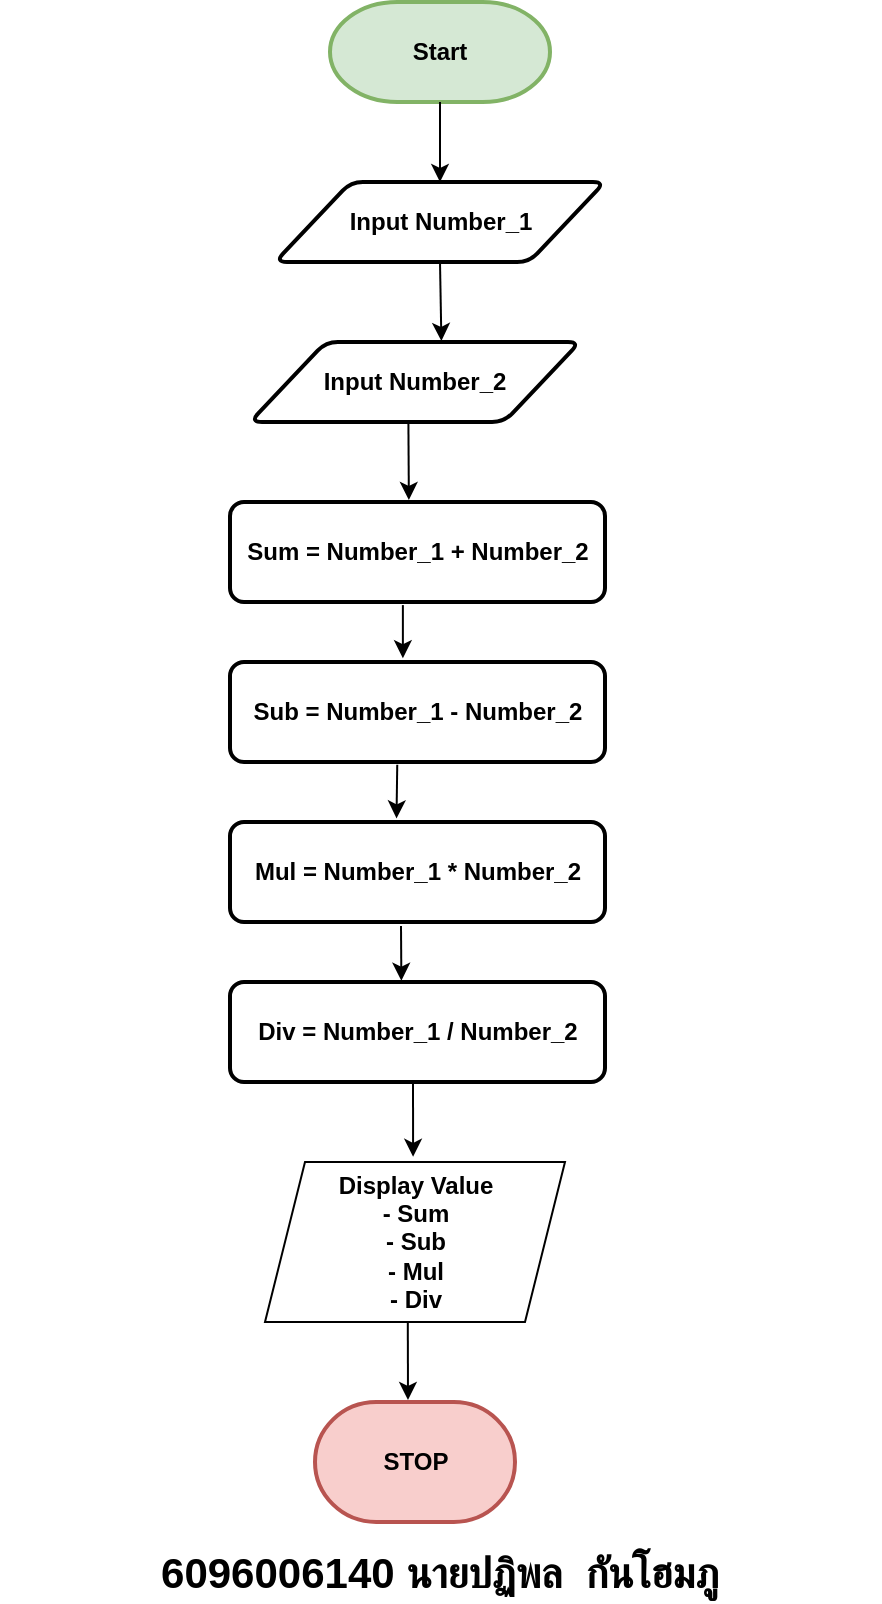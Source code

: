 <mxfile version="22.1.7" type="github">
  <diagram name="Page-1" id="nw29hAhJe0gsJ7tNHZK8">
    <mxGraphModel dx="635" dy="402" grid="1" gridSize="10" guides="1" tooltips="1" connect="1" arrows="1" fold="1" page="1" pageScale="1" pageWidth="850" pageHeight="1100" math="0" shadow="0">
      <root>
        <mxCell id="0" />
        <mxCell id="1" parent="0" />
        <mxCell id="8BVpdNehEAl6KAuz26KA-6" value="Start" style="strokeWidth=2;html=1;shape=mxgraph.flowchart.terminator;whiteSpace=wrap;fontStyle=1;fillColor=#d5e8d4;strokeColor=#82b366;" vertex="1" parent="1">
          <mxGeometry x="330" y="90" width="110" height="50" as="geometry" />
        </mxCell>
        <mxCell id="8BVpdNehEAl6KAuz26KA-7" value="Input Number_1" style="shape=parallelogram;html=1;strokeWidth=2;perimeter=parallelogramPerimeter;whiteSpace=wrap;rounded=1;arcSize=12;size=0.23;fontStyle=1" vertex="1" parent="1">
          <mxGeometry x="302.5" y="180" width="165" height="40" as="geometry" />
        </mxCell>
        <mxCell id="8BVpdNehEAl6KAuz26KA-8" value="Input Number_2" style="shape=parallelogram;html=1;strokeWidth=2;perimeter=parallelogramPerimeter;whiteSpace=wrap;rounded=1;arcSize=12;size=0.23;fontStyle=1" vertex="1" parent="1">
          <mxGeometry x="290" y="260" width="165" height="40" as="geometry" />
        </mxCell>
        <mxCell id="8BVpdNehEAl6KAuz26KA-9" value="Sum = Number_1 + Number_2" style="rounded=1;whiteSpace=wrap;html=1;absoluteArcSize=1;arcSize=14;strokeWidth=2;fontStyle=1" vertex="1" parent="1">
          <mxGeometry x="280" y="340" width="187.5" height="50" as="geometry" />
        </mxCell>
        <mxCell id="8BVpdNehEAl6KAuz26KA-10" value="Sub = Number_1 - Number_2" style="rounded=1;whiteSpace=wrap;html=1;absoluteArcSize=1;arcSize=14;strokeWidth=2;fontStyle=1" vertex="1" parent="1">
          <mxGeometry x="280" y="420" width="187.5" height="50" as="geometry" />
        </mxCell>
        <mxCell id="8BVpdNehEAl6KAuz26KA-11" value="Mul = Number_1 * Number_2" style="rounded=1;whiteSpace=wrap;html=1;absoluteArcSize=1;arcSize=14;strokeWidth=2;fontStyle=1" vertex="1" parent="1">
          <mxGeometry x="280" y="500" width="187.5" height="50" as="geometry" />
        </mxCell>
        <mxCell id="8BVpdNehEAl6KAuz26KA-12" value="Div = Number_1 / Number_2" style="rounded=1;whiteSpace=wrap;html=1;absoluteArcSize=1;arcSize=14;strokeWidth=2;fontStyle=1" vertex="1" parent="1">
          <mxGeometry x="280" y="580" width="187.5" height="50" as="geometry" />
        </mxCell>
        <mxCell id="8BVpdNehEAl6KAuz26KA-14" value="STOP" style="strokeWidth=2;html=1;shape=mxgraph.flowchart.terminator;whiteSpace=wrap;fontStyle=1;fillColor=#f8cecc;strokeColor=#b85450;" vertex="1" parent="1">
          <mxGeometry x="322.5" y="790" width="100" height="60" as="geometry" />
        </mxCell>
        <mxCell id="8BVpdNehEAl6KAuz26KA-15" value="" style="endArrow=classic;html=1;rounded=0;exitX=0.5;exitY=1;exitDx=0;exitDy=0;exitPerimeter=0;entryX=0.5;entryY=0;entryDx=0;entryDy=0;" edge="1" parent="1" source="8BVpdNehEAl6KAuz26KA-6" target="8BVpdNehEAl6KAuz26KA-7">
          <mxGeometry width="50" height="50" relative="1" as="geometry">
            <mxPoint x="380" y="290" as="sourcePoint" />
            <mxPoint x="430" y="240" as="targetPoint" />
          </mxGeometry>
        </mxCell>
        <mxCell id="8BVpdNehEAl6KAuz26KA-16" value="" style="endArrow=classic;html=1;rounded=0;exitX=0.5;exitY=1;exitDx=0;exitDy=0;entryX=0.58;entryY=-0.013;entryDx=0;entryDy=0;entryPerimeter=0;" edge="1" parent="1" source="8BVpdNehEAl6KAuz26KA-7" target="8BVpdNehEAl6KAuz26KA-8">
          <mxGeometry width="50" height="50" relative="1" as="geometry">
            <mxPoint x="580" y="120" as="sourcePoint" />
            <mxPoint x="580" y="160" as="targetPoint" />
            <Array as="points" />
          </mxGeometry>
        </mxCell>
        <mxCell id="8BVpdNehEAl6KAuz26KA-17" value="" style="endArrow=classic;html=1;rounded=0;entryX=0.477;entryY=-0.08;entryDx=0;entryDy=0;entryPerimeter=0;exitX=0.48;exitY=1.018;exitDx=0;exitDy=0;exitPerimeter=0;" edge="1" parent="1" source="8BVpdNehEAl6KAuz26KA-8">
          <mxGeometry width="50" height="50" relative="1" as="geometry">
            <mxPoint x="367" y="301" as="sourcePoint" />
            <mxPoint x="369.437" y="339" as="targetPoint" />
          </mxGeometry>
        </mxCell>
        <mxCell id="8BVpdNehEAl6KAuz26KA-18" value="" style="endArrow=classic;html=1;rounded=0;entryX=0.461;entryY=-0.038;entryDx=0;entryDy=0;entryPerimeter=0;exitX=0.461;exitY=1.031;exitDx=0;exitDy=0;exitPerimeter=0;" edge="1" parent="1" source="8BVpdNehEAl6KAuz26KA-9" target="8BVpdNehEAl6KAuz26KA-10">
          <mxGeometry width="50" height="50" relative="1" as="geometry">
            <mxPoint x="350" y="420" as="sourcePoint" />
            <mxPoint x="400" y="370" as="targetPoint" />
          </mxGeometry>
        </mxCell>
        <mxCell id="8BVpdNehEAl6KAuz26KA-19" value="" style="endArrow=classic;html=1;rounded=0;entryX=0.444;entryY=-0.036;entryDx=0;entryDy=0;entryPerimeter=0;exitX=0.446;exitY=1.028;exitDx=0;exitDy=0;exitPerimeter=0;" edge="1" parent="1" source="8BVpdNehEAl6KAuz26KA-10" target="8BVpdNehEAl6KAuz26KA-11">
          <mxGeometry width="50" height="50" relative="1" as="geometry">
            <mxPoint x="350" y="500" as="sourcePoint" />
            <mxPoint x="400" y="450" as="targetPoint" />
          </mxGeometry>
        </mxCell>
        <mxCell id="8BVpdNehEAl6KAuz26KA-20" value="" style="endArrow=classic;html=1;rounded=0;entryX=0.457;entryY=-0.013;entryDx=0;entryDy=0;entryPerimeter=0;exitX=0.456;exitY=1.039;exitDx=0;exitDy=0;exitPerimeter=0;" edge="1" parent="1" source="8BVpdNehEAl6KAuz26KA-11" target="8BVpdNehEAl6KAuz26KA-12">
          <mxGeometry width="50" height="50" relative="1" as="geometry">
            <mxPoint x="350" y="560" as="sourcePoint" />
            <mxPoint x="400" y="510" as="targetPoint" />
          </mxGeometry>
        </mxCell>
        <mxCell id="8BVpdNehEAl6KAuz26KA-21" value="" style="endArrow=classic;html=1;rounded=0;entryX=0.495;entryY=-0.029;entryDx=0;entryDy=0;entryPerimeter=0;exitX=0.488;exitY=1.003;exitDx=0;exitDy=0;exitPerimeter=0;" edge="1" parent="1" source="8BVpdNehEAl6KAuz26KA-12">
          <mxGeometry width="50" height="50" relative="1" as="geometry">
            <mxPoint x="350" y="700" as="sourcePoint" />
            <mxPoint x="371.55" y="667.39" as="targetPoint" />
          </mxGeometry>
        </mxCell>
        <mxCell id="8BVpdNehEAl6KAuz26KA-22" value="" style="endArrow=classic;html=1;rounded=0;exitX=0.476;exitY=1.005;exitDx=0;exitDy=0;exitPerimeter=0;" edge="1" parent="1" source="8BVpdNehEAl6KAuz26KA-23">
          <mxGeometry width="50" height="50" relative="1" as="geometry">
            <mxPoint x="378.01" y="762.07" as="sourcePoint" />
            <mxPoint x="369" y="789" as="targetPoint" />
          </mxGeometry>
        </mxCell>
        <mxCell id="8BVpdNehEAl6KAuz26KA-23" value="&lt;b&gt;Display Value&lt;br style=&quot;border-color: var(--border-color);&quot;&gt;- Sum&lt;br style=&quot;border-color: var(--border-color);&quot;&gt;- Sub&lt;br style=&quot;border-color: var(--border-color);&quot;&gt;- Mul&lt;br style=&quot;border-color: var(--border-color);&quot;&gt;- Div&lt;/b&gt;" style="shape=parallelogram;perimeter=parallelogramPerimeter;whiteSpace=wrap;html=1;fixedSize=1;" vertex="1" parent="1">
          <mxGeometry x="297.5" y="670" width="150" height="80" as="geometry" />
        </mxCell>
        <mxCell id="8BVpdNehEAl6KAuz26KA-24" value="&lt;b&gt;&lt;font style=&quot;font-size: 21px;&quot;&gt;6096006140 นายปฏิพล&amp;nbsp; กันโฮมภู&lt;/font&gt;&lt;/b&gt;" style="text;strokeColor=none;align=center;fillColor=none;html=1;verticalAlign=middle;whiteSpace=wrap;rounded=0;" vertex="1" parent="1">
          <mxGeometry x="165" y="860" width="440" height="30" as="geometry" />
        </mxCell>
      </root>
    </mxGraphModel>
  </diagram>
</mxfile>
